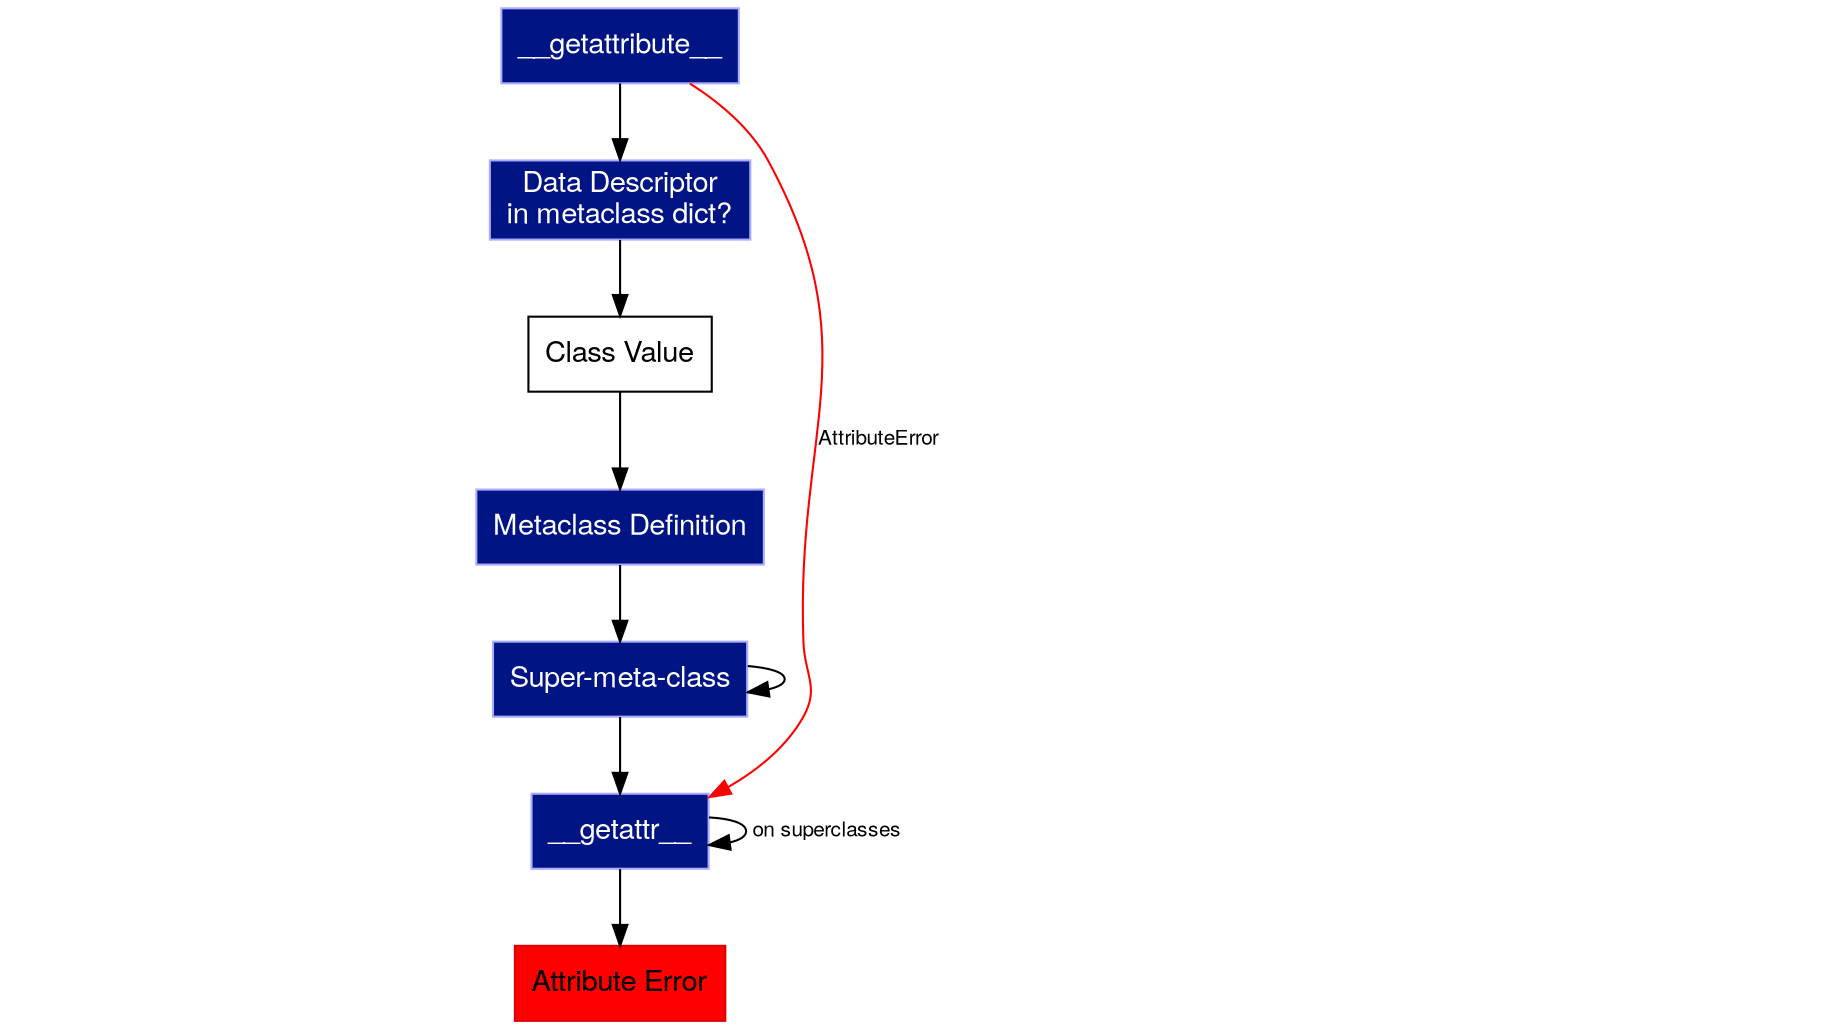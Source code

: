digraph {
    ratio=0.56

    node [
        shape=box
        fontname="Helvetica Neue"
    ]

    edge [
        fontname="Helvetica Neue"
        fontsize=10
    ]

    dd, gattr, ga, cd, super [
        style=filled
        fillcolor="#001484"
        color = "#aaaaff"
        fontcolor=white
        
    ]

    error [
        label="Attribute Error"
        style=filled
        fillcolor=red
        color="#dd000"
    ]

    dd [label="Data Descriptor\nin metaclass dict?"]
    ga [label="__getattribute__"]
    iv [label="Class Value"]
    cd [label="Metaclass Definition"]
    super [label="Super-meta-class"]
    gattr [label="__getattr__"]

    ga -> dd -> iv -> cd -> super -> gattr -> error;
    ga -> gattr [weight=0.9 label="AttributeError"; color=red]    
    super -> super
    gattr -> gattr [label=" on superclasses"]
}